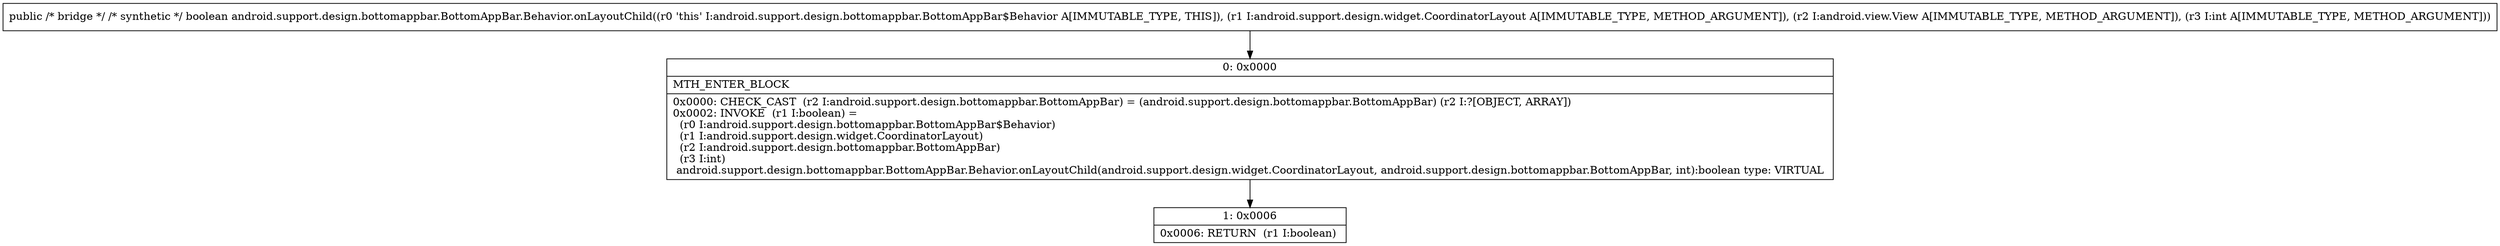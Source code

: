 digraph "CFG forandroid.support.design.bottomappbar.BottomAppBar.Behavior.onLayoutChild(Landroid\/support\/design\/widget\/CoordinatorLayout;Landroid\/view\/View;I)Z" {
Node_0 [shape=record,label="{0\:\ 0x0000|MTH_ENTER_BLOCK\l|0x0000: CHECK_CAST  (r2 I:android.support.design.bottomappbar.BottomAppBar) = (android.support.design.bottomappbar.BottomAppBar) (r2 I:?[OBJECT, ARRAY]) \l0x0002: INVOKE  (r1 I:boolean) = \l  (r0 I:android.support.design.bottomappbar.BottomAppBar$Behavior)\l  (r1 I:android.support.design.widget.CoordinatorLayout)\l  (r2 I:android.support.design.bottomappbar.BottomAppBar)\l  (r3 I:int)\l android.support.design.bottomappbar.BottomAppBar.Behavior.onLayoutChild(android.support.design.widget.CoordinatorLayout, android.support.design.bottomappbar.BottomAppBar, int):boolean type: VIRTUAL \l}"];
Node_1 [shape=record,label="{1\:\ 0x0006|0x0006: RETURN  (r1 I:boolean) \l}"];
MethodNode[shape=record,label="{public \/* bridge *\/ \/* synthetic *\/ boolean android.support.design.bottomappbar.BottomAppBar.Behavior.onLayoutChild((r0 'this' I:android.support.design.bottomappbar.BottomAppBar$Behavior A[IMMUTABLE_TYPE, THIS]), (r1 I:android.support.design.widget.CoordinatorLayout A[IMMUTABLE_TYPE, METHOD_ARGUMENT]), (r2 I:android.view.View A[IMMUTABLE_TYPE, METHOD_ARGUMENT]), (r3 I:int A[IMMUTABLE_TYPE, METHOD_ARGUMENT])) }"];
MethodNode -> Node_0;
Node_0 -> Node_1;
}

